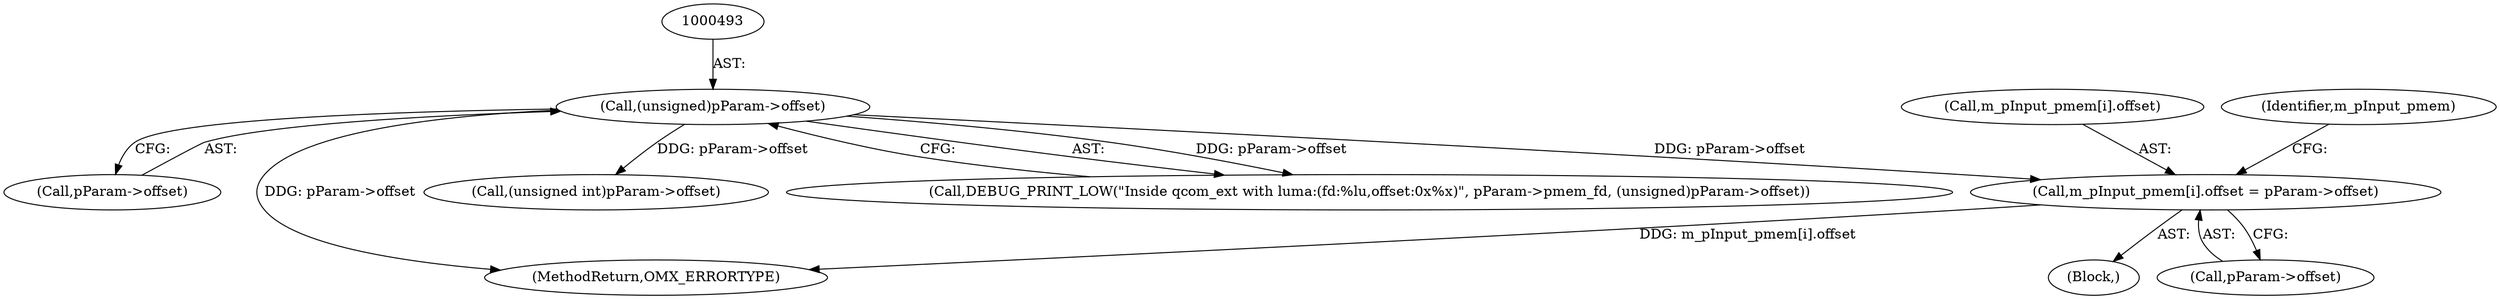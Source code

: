 digraph "0_Android_7558d03e6498e970b761aa44fff6b2c659202d95_1@array" {
"1000509" [label="(Call,m_pInput_pmem[i].offset = pParam->offset)"];
"1000492" [label="(Call,(unsigned)pParam->offset)"];
"1000510" [label="(Call,m_pInput_pmem[i].offset)"];
"1000509" [label="(Call,m_pInput_pmem[i].offset = pParam->offset)"];
"1000521" [label="(Identifier,m_pInput_pmem)"];
"1000515" [label="(Call,pParam->offset)"];
"1000499" [label="(Block,)"];
"1000487" [label="(Call,DEBUG_PRINT_LOW(\"Inside qcom_ext with luma:(fd:%lu,offset:0x%x)\", pParam->pmem_fd, (unsigned)pParam->offset))"];
"1000492" [label="(Call,(unsigned)pParam->offset)"];
"1000494" [label="(Call,pParam->offset)"];
"1000592" [label="(MethodReturn,OMX_ERRORTYPE)"];
"1000543" [label="(Call,(unsigned int)pParam->offset)"];
"1000509" -> "1000499"  [label="AST: "];
"1000509" -> "1000515"  [label="CFG: "];
"1000510" -> "1000509"  [label="AST: "];
"1000515" -> "1000509"  [label="AST: "];
"1000521" -> "1000509"  [label="CFG: "];
"1000509" -> "1000592"  [label="DDG: m_pInput_pmem[i].offset"];
"1000492" -> "1000509"  [label="DDG: pParam->offset"];
"1000492" -> "1000487"  [label="AST: "];
"1000492" -> "1000494"  [label="CFG: "];
"1000493" -> "1000492"  [label="AST: "];
"1000494" -> "1000492"  [label="AST: "];
"1000487" -> "1000492"  [label="CFG: "];
"1000492" -> "1000592"  [label="DDG: pParam->offset"];
"1000492" -> "1000487"  [label="DDG: pParam->offset"];
"1000492" -> "1000543"  [label="DDG: pParam->offset"];
}
